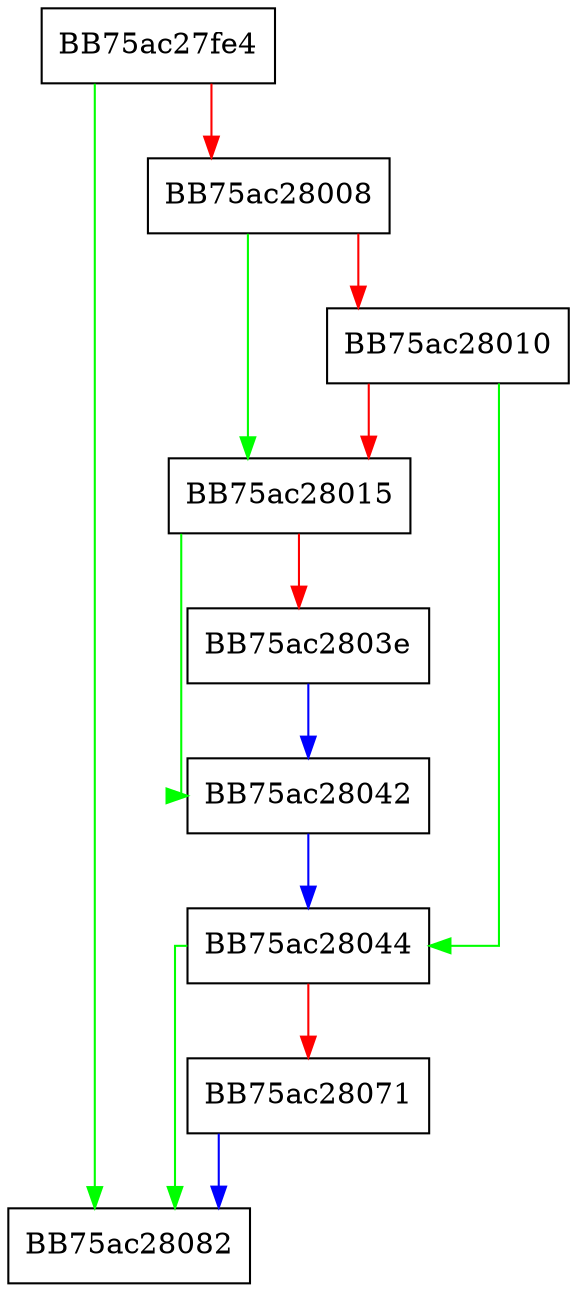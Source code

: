 digraph ZSTD_window_update {
  node [shape="box"];
  graph [splines=ortho];
  BB75ac27fe4 -> BB75ac28082 [color="green"];
  BB75ac27fe4 -> BB75ac28008 [color="red"];
  BB75ac28008 -> BB75ac28015 [color="green"];
  BB75ac28008 -> BB75ac28010 [color="red"];
  BB75ac28010 -> BB75ac28044 [color="green"];
  BB75ac28010 -> BB75ac28015 [color="red"];
  BB75ac28015 -> BB75ac28042 [color="green"];
  BB75ac28015 -> BB75ac2803e [color="red"];
  BB75ac2803e -> BB75ac28042 [color="blue"];
  BB75ac28042 -> BB75ac28044 [color="blue"];
  BB75ac28044 -> BB75ac28082 [color="green"];
  BB75ac28044 -> BB75ac28071 [color="red"];
  BB75ac28071 -> BB75ac28082 [color="blue"];
}